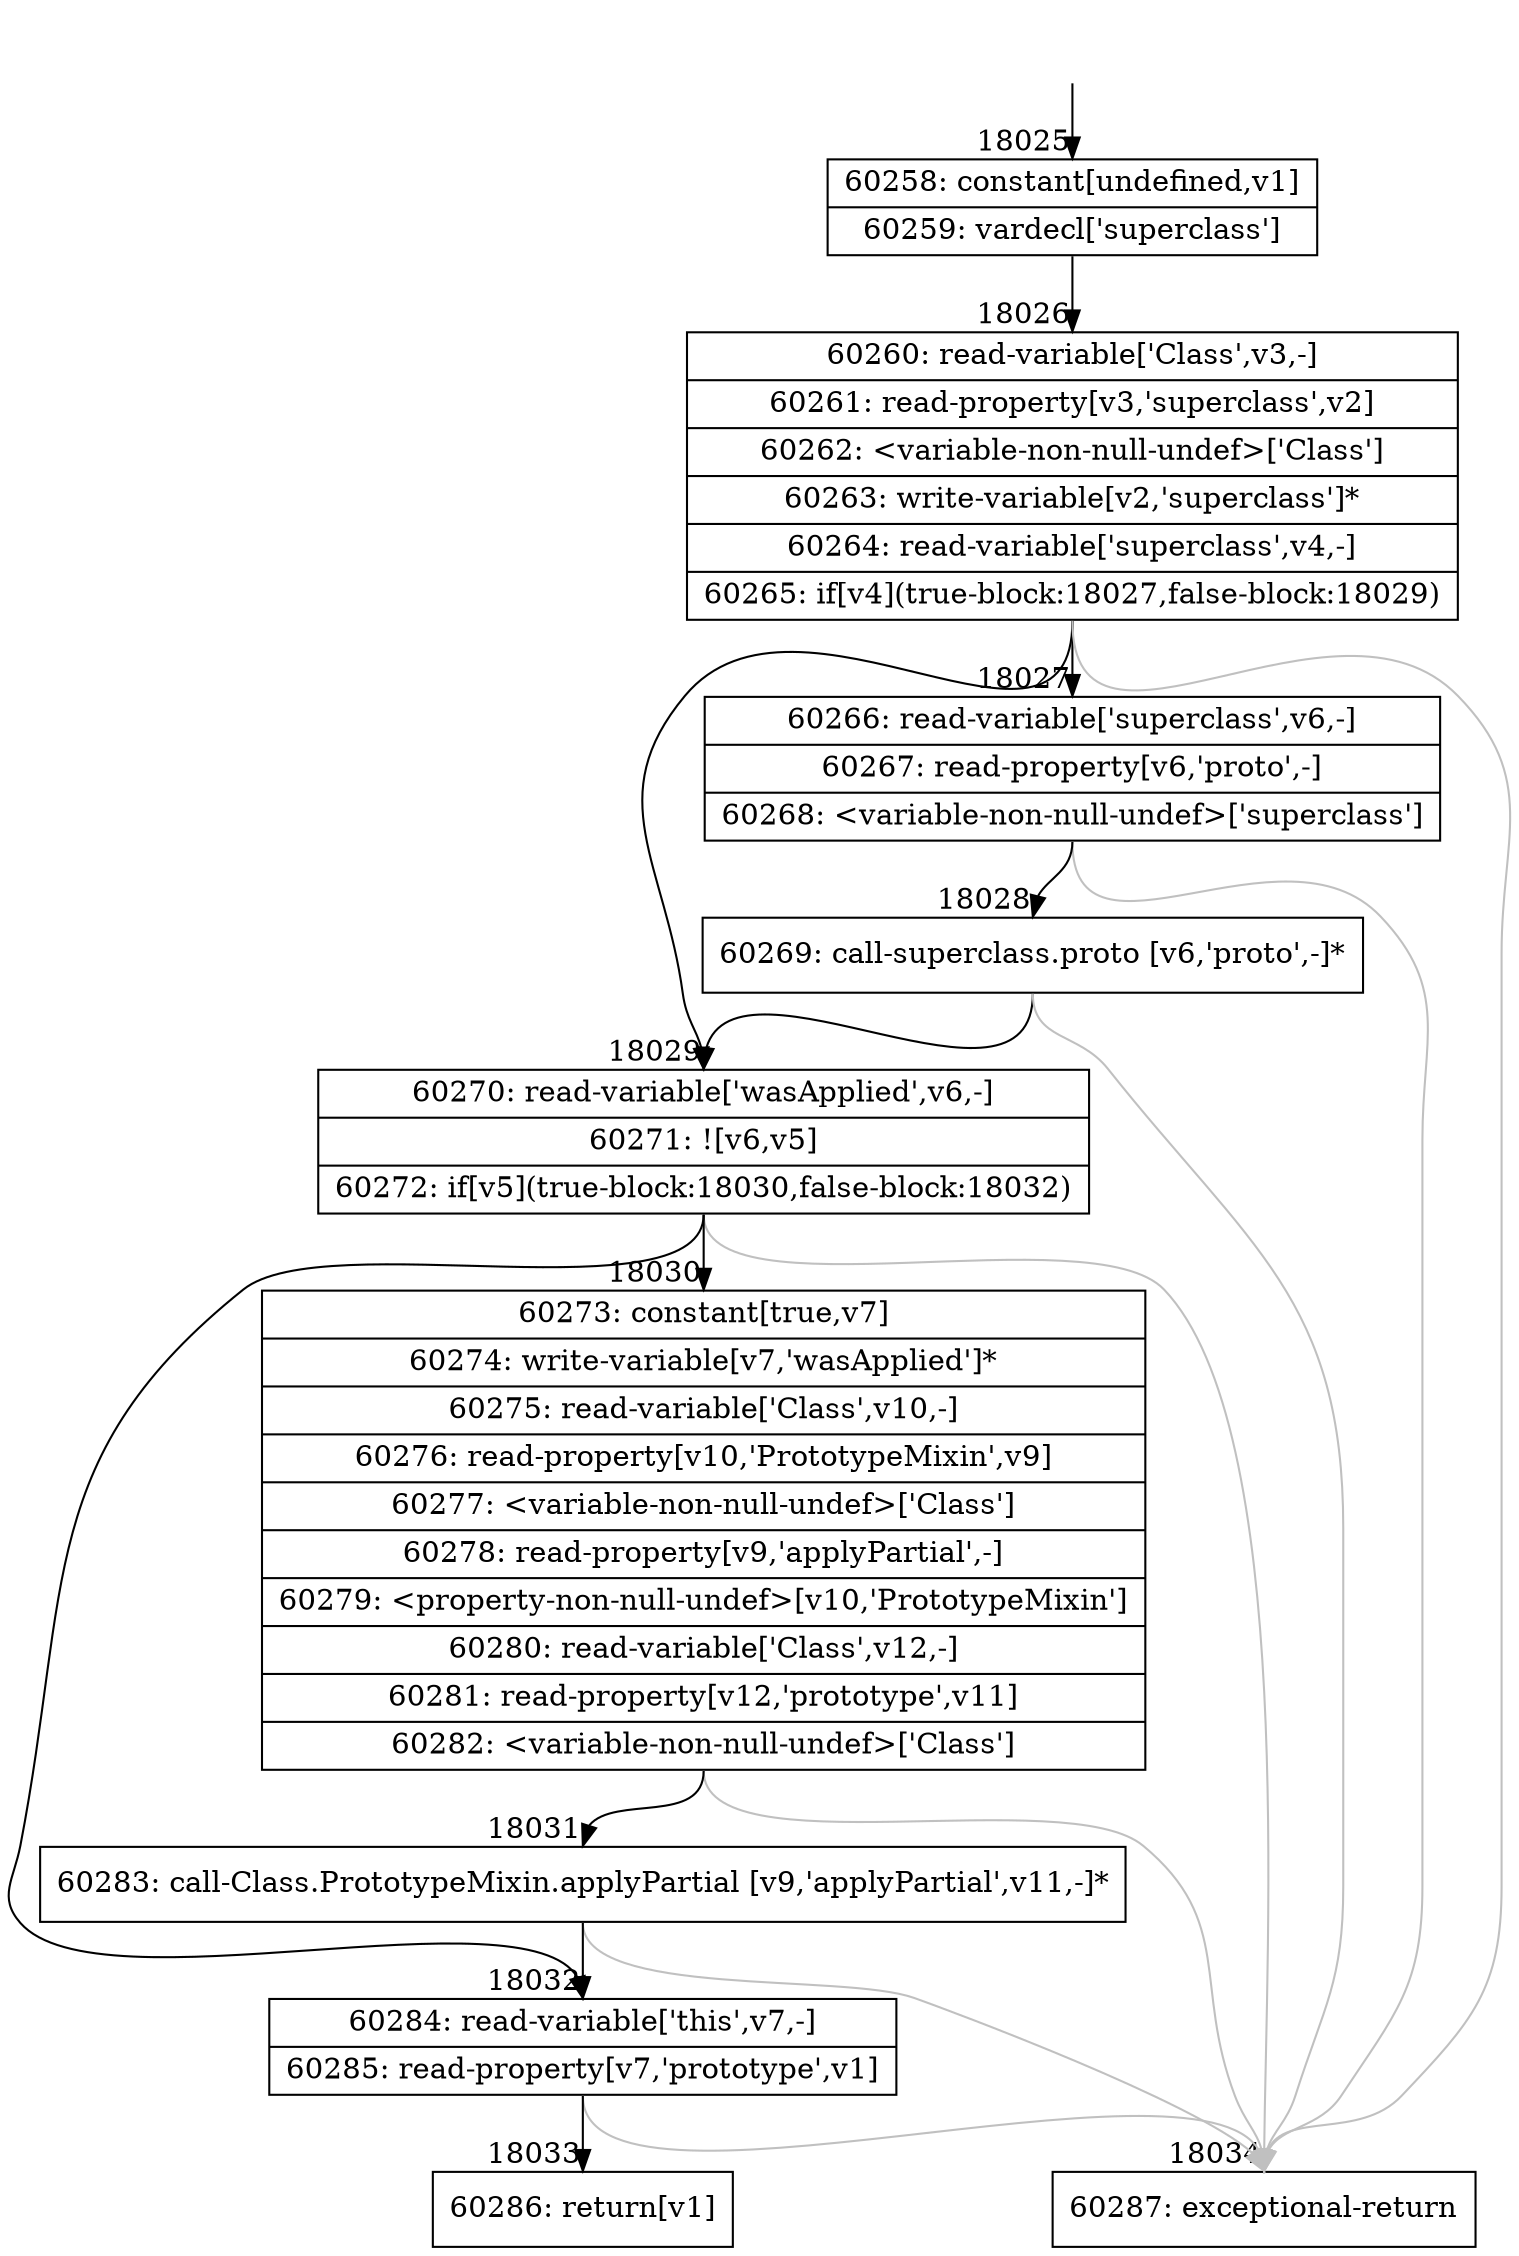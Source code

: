 digraph {
rankdir="TD"
BB_entry1549[shape=none,label=""];
BB_entry1549 -> BB18025 [tailport=s, headport=n, headlabel="    18025"]
BB18025 [shape=record label="{60258: constant[undefined,v1]|60259: vardecl['superclass']}" ] 
BB18025 -> BB18026 [tailport=s, headport=n, headlabel="      18026"]
BB18026 [shape=record label="{60260: read-variable['Class',v3,-]|60261: read-property[v3,'superclass',v2]|60262: \<variable-non-null-undef\>['Class']|60263: write-variable[v2,'superclass']*|60264: read-variable['superclass',v4,-]|60265: if[v4](true-block:18027,false-block:18029)}" ] 
BB18026 -> BB18027 [tailport=s, headport=n, headlabel="      18027"]
BB18026 -> BB18029 [tailport=s, headport=n, headlabel="      18029"]
BB18026 -> BB18034 [tailport=s, headport=n, color=gray, headlabel="      18034"]
BB18027 [shape=record label="{60266: read-variable['superclass',v6,-]|60267: read-property[v6,'proto',-]|60268: \<variable-non-null-undef\>['superclass']}" ] 
BB18027 -> BB18028 [tailport=s, headport=n, headlabel="      18028"]
BB18027 -> BB18034 [tailport=s, headport=n, color=gray]
BB18028 [shape=record label="{60269: call-superclass.proto [v6,'proto',-]*}" ] 
BB18028 -> BB18029 [tailport=s, headport=n]
BB18028 -> BB18034 [tailport=s, headport=n, color=gray]
BB18029 [shape=record label="{60270: read-variable['wasApplied',v6,-]|60271: ![v6,v5]|60272: if[v5](true-block:18030,false-block:18032)}" ] 
BB18029 -> BB18030 [tailport=s, headport=n, headlabel="      18030"]
BB18029 -> BB18032 [tailport=s, headport=n, headlabel="      18032"]
BB18029 -> BB18034 [tailport=s, headport=n, color=gray]
BB18030 [shape=record label="{60273: constant[true,v7]|60274: write-variable[v7,'wasApplied']*|60275: read-variable['Class',v10,-]|60276: read-property[v10,'PrototypeMixin',v9]|60277: \<variable-non-null-undef\>['Class']|60278: read-property[v9,'applyPartial',-]|60279: \<property-non-null-undef\>[v10,'PrototypeMixin']|60280: read-variable['Class',v12,-]|60281: read-property[v12,'prototype',v11]|60282: \<variable-non-null-undef\>['Class']}" ] 
BB18030 -> BB18031 [tailport=s, headport=n, headlabel="      18031"]
BB18030 -> BB18034 [tailport=s, headport=n, color=gray]
BB18031 [shape=record label="{60283: call-Class.PrototypeMixin.applyPartial [v9,'applyPartial',v11,-]*}" ] 
BB18031 -> BB18032 [tailport=s, headport=n]
BB18031 -> BB18034 [tailport=s, headport=n, color=gray]
BB18032 [shape=record label="{60284: read-variable['this',v7,-]|60285: read-property[v7,'prototype',v1]}" ] 
BB18032 -> BB18033 [tailport=s, headport=n, headlabel="      18033"]
BB18032 -> BB18034 [tailport=s, headport=n, color=gray]
BB18033 [shape=record label="{60286: return[v1]}" ] 
BB18034 [shape=record label="{60287: exceptional-return}" ] 
//#$~ 33757
}
